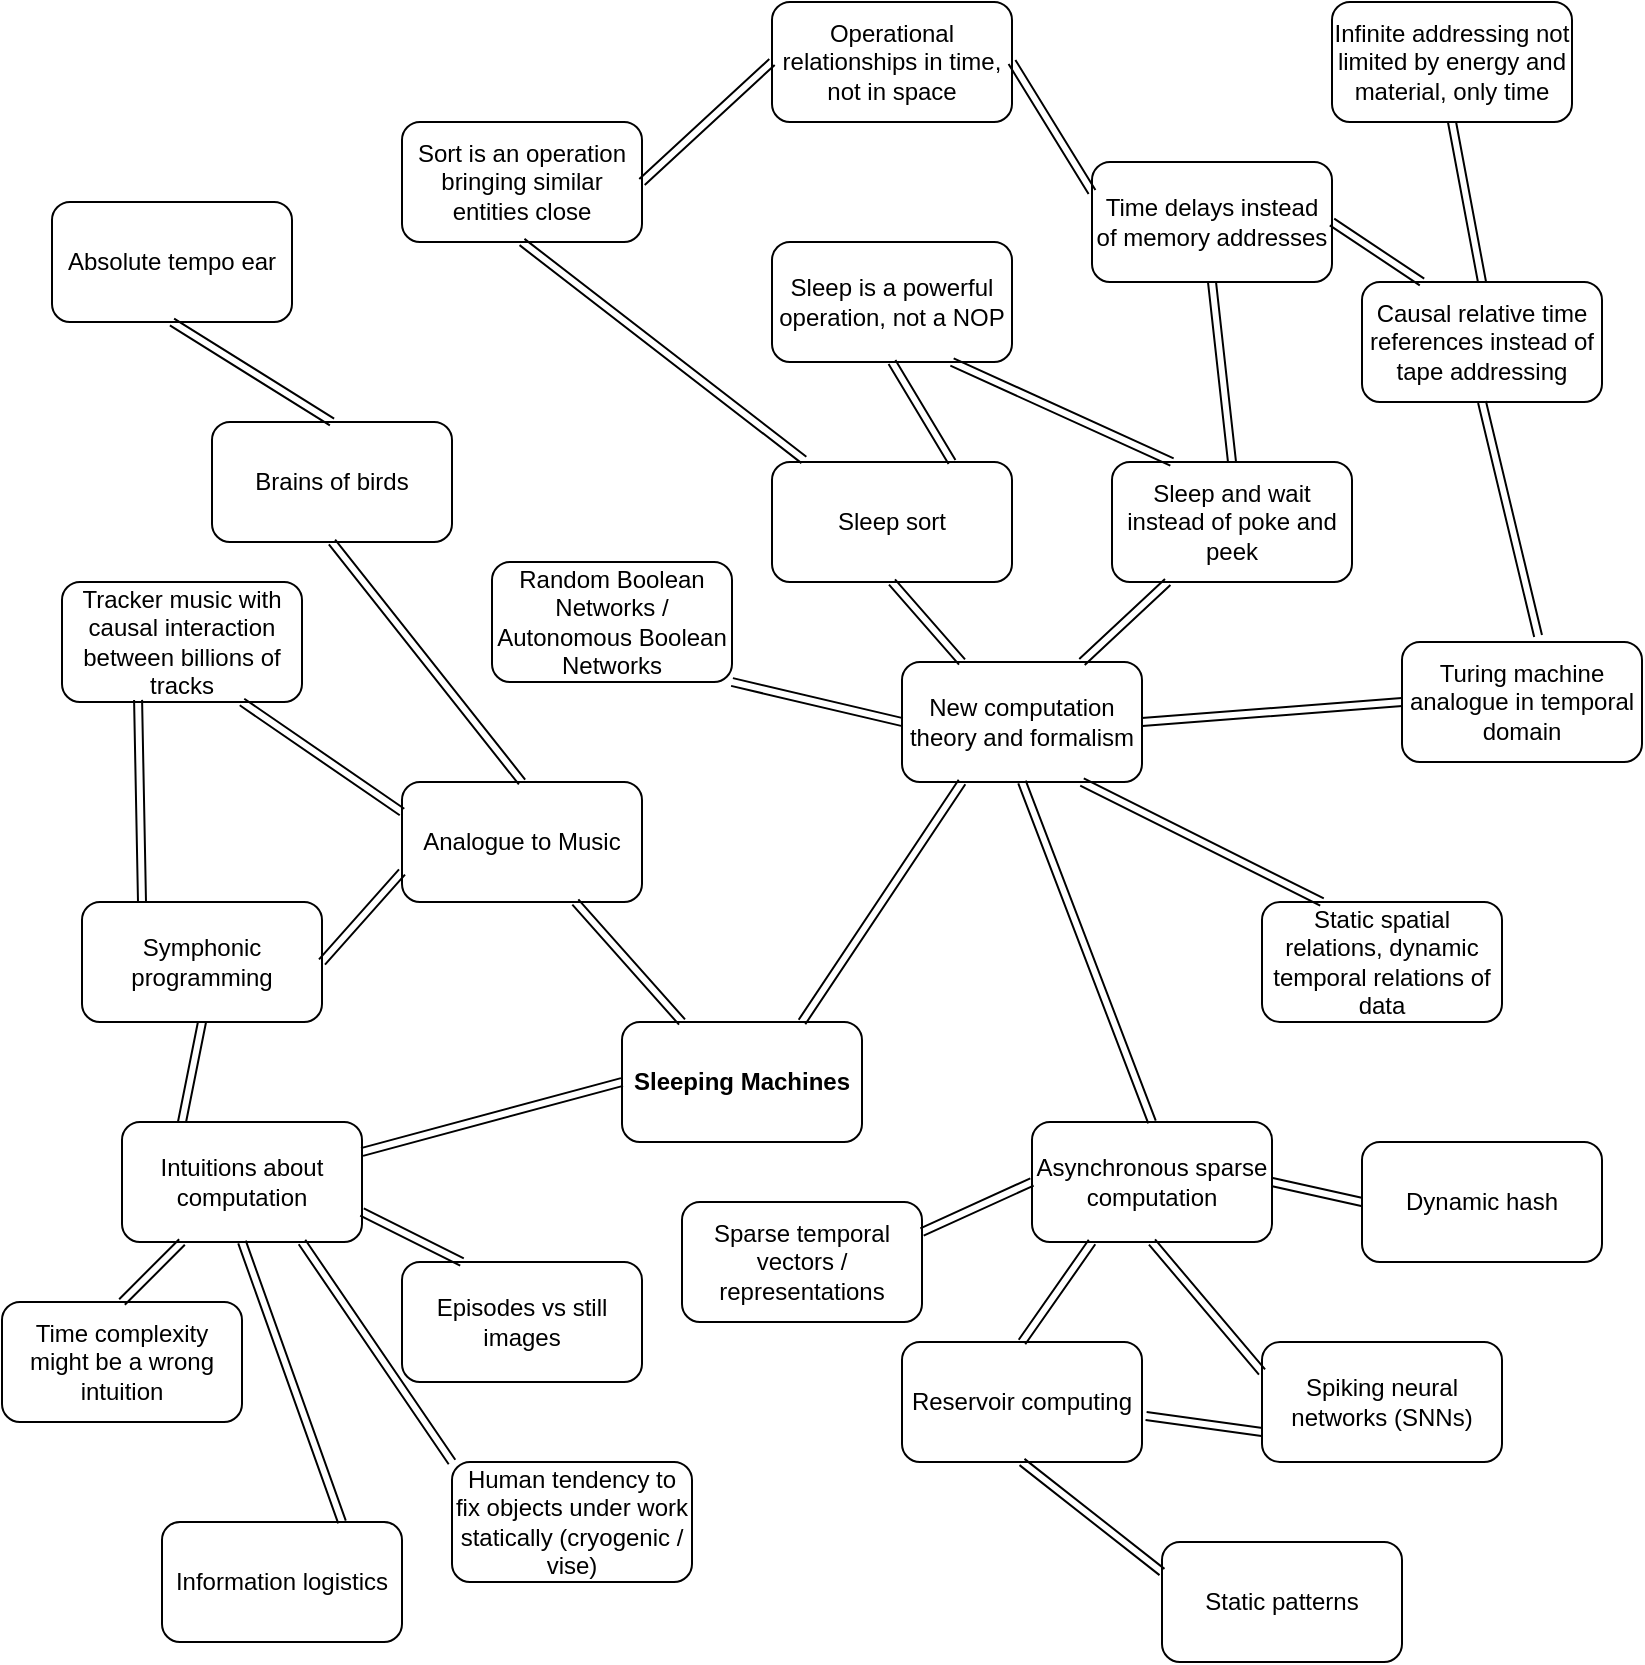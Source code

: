 <mxfile version="14.4.3" type="github">
  <diagram id="QmHcQ-5RaDjDtTa8d-uc" name="Page-1">
    <mxGraphModel dx="1350" dy="804" grid="1" gridSize="10" guides="1" tooltips="1" connect="1" arrows="1" fold="1" page="1" pageScale="1" pageWidth="850" pageHeight="1100" math="0" shadow="0">
      <root>
        <mxCell id="0" />
        <mxCell id="1" parent="0" />
        <mxCell id="vts17N3uvWWT5DIk61w_-1" value="&lt;b&gt;Sleeping Machines&lt;/b&gt;" style="rounded=1;whiteSpace=wrap;html=1;" vertex="1" parent="1">
          <mxGeometry x="325" y="570" width="120" height="60" as="geometry" />
        </mxCell>
        <mxCell id="vts17N3uvWWT5DIk61w_-2" value="Analogue to Music" style="rounded=1;whiteSpace=wrap;html=1;" vertex="1" parent="1">
          <mxGeometry x="215" y="450" width="120" height="60" as="geometry" />
        </mxCell>
        <mxCell id="vts17N3uvWWT5DIk61w_-3" value="Brains of birds" style="rounded=1;whiteSpace=wrap;html=1;" vertex="1" parent="1">
          <mxGeometry x="120" y="270" width="120" height="60" as="geometry" />
        </mxCell>
        <mxCell id="vts17N3uvWWT5DIk61w_-4" value="Absolute tempo ear" style="rounded=1;whiteSpace=wrap;html=1;" vertex="1" parent="1">
          <mxGeometry x="40" y="160" width="120" height="60" as="geometry" />
        </mxCell>
        <mxCell id="vts17N3uvWWT5DIk61w_-5" value="Tracker music with causal interaction between billions of tracks" style="rounded=1;whiteSpace=wrap;html=1;" vertex="1" parent="1">
          <mxGeometry x="45" y="350" width="120" height="60" as="geometry" />
        </mxCell>
        <mxCell id="vts17N3uvWWT5DIk61w_-6" value="New computation theory and formalism" style="rounded=1;whiteSpace=wrap;html=1;" vertex="1" parent="1">
          <mxGeometry x="465" y="390" width="120" height="60" as="geometry" />
        </mxCell>
        <mxCell id="vts17N3uvWWT5DIk61w_-7" value="Turing machine analogue in temporal domain" style="rounded=1;whiteSpace=wrap;html=1;" vertex="1" parent="1">
          <mxGeometry x="715" y="380" width="120" height="60" as="geometry" />
        </mxCell>
        <mxCell id="vts17N3uvWWT5DIk61w_-8" value="Sleep sort" style="rounded=1;whiteSpace=wrap;html=1;" vertex="1" parent="1">
          <mxGeometry x="400" y="290" width="120" height="60" as="geometry" />
        </mxCell>
        <mxCell id="vts17N3uvWWT5DIk61w_-9" value="Asynchronous sparse computation" style="rounded=1;whiteSpace=wrap;html=1;" vertex="1" parent="1">
          <mxGeometry x="530" y="620" width="120" height="60" as="geometry" />
        </mxCell>
        <mxCell id="vts17N3uvWWT5DIk61w_-10" value="Spiking neural networks (SNNs)" style="rounded=1;whiteSpace=wrap;html=1;" vertex="1" parent="1">
          <mxGeometry x="645" y="730" width="120" height="60" as="geometry" />
        </mxCell>
        <mxCell id="vts17N3uvWWT5DIk61w_-11" value="Time delays instead of memory addresses" style="rounded=1;whiteSpace=wrap;html=1;" vertex="1" parent="1">
          <mxGeometry x="560" y="140" width="120" height="60" as="geometry" />
        </mxCell>
        <mxCell id="vts17N3uvWWT5DIk61w_-12" value="Static spatial relations, dynamic temporal relations of data" style="rounded=1;whiteSpace=wrap;html=1;" vertex="1" parent="1">
          <mxGeometry x="645" y="510" width="120" height="60" as="geometry" />
        </mxCell>
        <mxCell id="vts17N3uvWWT5DIk61w_-13" value="" style="shape=link;html=1;entryX=0.25;entryY=0;entryDx=0;entryDy=0;" edge="1" parent="1" source="vts17N3uvWWT5DIk61w_-2" target="vts17N3uvWWT5DIk61w_-1">
          <mxGeometry width="100" relative="1" as="geometry">
            <mxPoint x="375" y="560" as="sourcePoint" />
            <mxPoint x="475" y="560" as="targetPoint" />
          </mxGeometry>
        </mxCell>
        <mxCell id="vts17N3uvWWT5DIk61w_-14" value="" style="shape=link;html=1;entryX=0.5;entryY=1;entryDx=0;entryDy=0;exitX=0.5;exitY=0;exitDx=0;exitDy=0;" edge="1" parent="1" source="vts17N3uvWWT5DIk61w_-2" target="vts17N3uvWWT5DIk61w_-3">
          <mxGeometry width="100" relative="1" as="geometry">
            <mxPoint x="205" y="390" as="sourcePoint" />
            <mxPoint x="305" y="390" as="targetPoint" />
          </mxGeometry>
        </mxCell>
        <mxCell id="vts17N3uvWWT5DIk61w_-15" value="" style="shape=link;html=1;entryX=0;entryY=0.25;entryDx=0;entryDy=0;exitX=0.75;exitY=1;exitDx=0;exitDy=0;" edge="1" parent="1" source="vts17N3uvWWT5DIk61w_-5" target="vts17N3uvWWT5DIk61w_-2">
          <mxGeometry width="100" relative="1" as="geometry">
            <mxPoint x="115" y="510" as="sourcePoint" />
            <mxPoint x="215" y="510" as="targetPoint" />
          </mxGeometry>
        </mxCell>
        <mxCell id="vts17N3uvWWT5DIk61w_-16" value="Sleep and wait instead of poke and peek" style="rounded=1;whiteSpace=wrap;html=1;" vertex="1" parent="1">
          <mxGeometry x="570" y="290" width="120" height="60" as="geometry" />
        </mxCell>
        <mxCell id="vts17N3uvWWT5DIk61w_-17" value="" style="shape=link;html=1;exitX=0.5;exitY=1;exitDx=0;exitDy=0;entryX=0.5;entryY=0;entryDx=0;entryDy=0;" edge="1" parent="1" source="vts17N3uvWWT5DIk61w_-4" target="vts17N3uvWWT5DIk61w_-3">
          <mxGeometry width="100" relative="1" as="geometry">
            <mxPoint x="375" y="560" as="sourcePoint" />
            <mxPoint x="475" y="560" as="targetPoint" />
          </mxGeometry>
        </mxCell>
        <mxCell id="vts17N3uvWWT5DIk61w_-18" value="" style="shape=link;html=1;entryX=0.75;entryY=0;entryDx=0;entryDy=0;exitX=0.25;exitY=1;exitDx=0;exitDy=0;" edge="1" parent="1" source="vts17N3uvWWT5DIk61w_-6" target="vts17N3uvWWT5DIk61w_-1">
          <mxGeometry width="100" relative="1" as="geometry">
            <mxPoint x="405" y="490" as="sourcePoint" />
            <mxPoint x="445" y="550" as="targetPoint" />
          </mxGeometry>
        </mxCell>
        <mxCell id="vts17N3uvWWT5DIk61w_-19" value="" style="shape=link;html=1;entryX=0.75;entryY=0;entryDx=0;entryDy=0;" edge="1" parent="1" source="vts17N3uvWWT5DIk61w_-16" target="vts17N3uvWWT5DIk61w_-6">
          <mxGeometry width="100" relative="1" as="geometry">
            <mxPoint x="455" y="350" as="sourcePoint" />
            <mxPoint x="555" y="350" as="targetPoint" />
          </mxGeometry>
        </mxCell>
        <mxCell id="vts17N3uvWWT5DIk61w_-20" value="" style="shape=link;html=1;exitX=0.25;exitY=0;exitDx=0;exitDy=0;entryX=0.5;entryY=1;entryDx=0;entryDy=0;" edge="1" parent="1" source="vts17N3uvWWT5DIk61w_-6" target="vts17N3uvWWT5DIk61w_-8">
          <mxGeometry width="100" relative="1" as="geometry">
            <mxPoint x="545" y="360" as="sourcePoint" />
            <mxPoint x="645" y="360" as="targetPoint" />
          </mxGeometry>
        </mxCell>
        <mxCell id="vts17N3uvWWT5DIk61w_-21" value="" style="shape=link;html=1;exitX=0.75;exitY=1;exitDx=0;exitDy=0;entryX=0.25;entryY=0;entryDx=0;entryDy=0;" edge="1" parent="1" source="vts17N3uvWWT5DIk61w_-6" target="vts17N3uvWWT5DIk61w_-12">
          <mxGeometry width="100" relative="1" as="geometry">
            <mxPoint x="565" y="490" as="sourcePoint" />
            <mxPoint x="665" y="490" as="targetPoint" />
          </mxGeometry>
        </mxCell>
        <mxCell id="vts17N3uvWWT5DIk61w_-22" value="" style="shape=link;html=1;entryX=0.5;entryY=0;entryDx=0;entryDy=0;exitX=0.5;exitY=1;exitDx=0;exitDy=0;" edge="1" parent="1" source="vts17N3uvWWT5DIk61w_-11" target="vts17N3uvWWT5DIk61w_-16">
          <mxGeometry width="100" relative="1" as="geometry">
            <mxPoint x="335" y="240" as="sourcePoint" />
            <mxPoint x="435" y="240" as="targetPoint" />
          </mxGeometry>
        </mxCell>
        <mxCell id="vts17N3uvWWT5DIk61w_-23" value="" style="shape=link;html=1;exitX=1;exitY=0.5;exitDx=0;exitDy=0;entryX=0;entryY=0.5;entryDx=0;entryDy=0;" edge="1" parent="1" source="vts17N3uvWWT5DIk61w_-6" target="vts17N3uvWWT5DIk61w_-7">
          <mxGeometry width="100" relative="1" as="geometry">
            <mxPoint x="625" y="450" as="sourcePoint" />
            <mxPoint x="725" y="450" as="targetPoint" />
          </mxGeometry>
        </mxCell>
        <mxCell id="vts17N3uvWWT5DIk61w_-24" value="" style="shape=link;html=1;exitX=0.5;exitY=1;exitDx=0;exitDy=0;entryX=0.5;entryY=0;entryDx=0;entryDy=0;" edge="1" parent="1" source="vts17N3uvWWT5DIk61w_-6" target="vts17N3uvWWT5DIk61w_-9">
          <mxGeometry width="100" relative="1" as="geometry">
            <mxPoint x="395" y="690" as="sourcePoint" />
            <mxPoint x="495" y="690" as="targetPoint" />
          </mxGeometry>
        </mxCell>
        <mxCell id="vts17N3uvWWT5DIk61w_-25" value="" style="shape=link;html=1;exitX=0.5;exitY=1;exitDx=0;exitDy=0;entryX=0;entryY=0.25;entryDx=0;entryDy=0;" edge="1" parent="1" source="vts17N3uvWWT5DIk61w_-9" target="vts17N3uvWWT5DIk61w_-10">
          <mxGeometry width="100" relative="1" as="geometry">
            <mxPoint x="585" y="720" as="sourcePoint" />
            <mxPoint x="685" y="720" as="targetPoint" />
          </mxGeometry>
        </mxCell>
        <mxCell id="vts17N3uvWWT5DIk61w_-26" value="Dynamic hash" style="rounded=1;whiteSpace=wrap;html=1;" vertex="1" parent="1">
          <mxGeometry x="695" y="630" width="120" height="60" as="geometry" />
        </mxCell>
        <mxCell id="vts17N3uvWWT5DIk61w_-27" value="" style="shape=link;html=1;entryX=0;entryY=0.5;entryDx=0;entryDy=0;exitX=1;exitY=0.5;exitDx=0;exitDy=0;" edge="1" parent="1" source="vts17N3uvWWT5DIk61w_-9" target="vts17N3uvWWT5DIk61w_-26">
          <mxGeometry width="100" relative="1" as="geometry">
            <mxPoint x="515" y="730" as="sourcePoint" />
            <mxPoint x="615" y="730" as="targetPoint" />
          </mxGeometry>
        </mxCell>
        <mxCell id="vts17N3uvWWT5DIk61w_-28" value="Reservoir computing" style="rounded=1;whiteSpace=wrap;html=1;" vertex="1" parent="1">
          <mxGeometry x="465" y="730" width="120" height="60" as="geometry" />
        </mxCell>
        <mxCell id="vts17N3uvWWT5DIk61w_-29" value="Static patterns" style="rounded=1;whiteSpace=wrap;html=1;" vertex="1" parent="1">
          <mxGeometry x="595" y="830" width="120" height="60" as="geometry" />
        </mxCell>
        <mxCell id="vts17N3uvWWT5DIk61w_-30" value="" style="shape=link;html=1;entryX=0.25;entryY=1;entryDx=0;entryDy=0;exitX=0.5;exitY=0;exitDx=0;exitDy=0;" edge="1" parent="1" source="vts17N3uvWWT5DIk61w_-28" target="vts17N3uvWWT5DIk61w_-9">
          <mxGeometry width="100" relative="1" as="geometry">
            <mxPoint x="425" y="720" as="sourcePoint" />
            <mxPoint x="525" y="720" as="targetPoint" />
          </mxGeometry>
        </mxCell>
        <mxCell id="vts17N3uvWWT5DIk61w_-31" value="" style="shape=link;html=1;entryX=0;entryY=0.25;entryDx=0;entryDy=0;exitX=0.5;exitY=1;exitDx=0;exitDy=0;" edge="1" parent="1" source="vts17N3uvWWT5DIk61w_-28" target="vts17N3uvWWT5DIk61w_-29">
          <mxGeometry width="100" relative="1" as="geometry">
            <mxPoint x="525" y="840" as="sourcePoint" />
            <mxPoint x="625" y="840" as="targetPoint" />
          </mxGeometry>
        </mxCell>
        <mxCell id="vts17N3uvWWT5DIk61w_-32" value="" style="shape=link;html=1;entryX=0;entryY=0.75;entryDx=0;entryDy=0;exitX=1.017;exitY=0.617;exitDx=0;exitDy=0;exitPerimeter=0;" edge="1" parent="1" source="vts17N3uvWWT5DIk61w_-28" target="vts17N3uvWWT5DIk61w_-10">
          <mxGeometry width="100" relative="1" as="geometry">
            <mxPoint x="525" y="810" as="sourcePoint" />
            <mxPoint x="625" y="810" as="targetPoint" />
          </mxGeometry>
        </mxCell>
        <mxCell id="vts17N3uvWWT5DIk61w_-33" value="Sparse temporal vectors / representations" style="rounded=1;whiteSpace=wrap;html=1;" vertex="1" parent="1">
          <mxGeometry x="355" y="660" width="120" height="60" as="geometry" />
        </mxCell>
        <mxCell id="vts17N3uvWWT5DIk61w_-34" value="" style="shape=link;html=1;exitX=1;exitY=0.25;exitDx=0;exitDy=0;entryX=0;entryY=0.5;entryDx=0;entryDy=0;" edge="1" parent="1" source="vts17N3uvWWT5DIk61w_-33" target="vts17N3uvWWT5DIk61w_-9">
          <mxGeometry width="100" relative="1" as="geometry">
            <mxPoint x="325" y="680" as="sourcePoint" />
            <mxPoint x="425" y="680" as="targetPoint" />
          </mxGeometry>
        </mxCell>
        <mxCell id="vts17N3uvWWT5DIk61w_-35" value="Intuitions about computation" style="rounded=1;whiteSpace=wrap;html=1;" vertex="1" parent="1">
          <mxGeometry x="75" y="620" width="120" height="60" as="geometry" />
        </mxCell>
        <mxCell id="vts17N3uvWWT5DIk61w_-36" value="Human tendency to fix objects under work statically (cryogenic / vise)" style="rounded=1;whiteSpace=wrap;html=1;" vertex="1" parent="1">
          <mxGeometry x="240" y="790" width="120" height="60" as="geometry" />
        </mxCell>
        <mxCell id="vts17N3uvWWT5DIk61w_-37" value="Time complexity might be a wrong intuition" style="rounded=1;whiteSpace=wrap;html=1;" vertex="1" parent="1">
          <mxGeometry x="15" y="710" width="120" height="60" as="geometry" />
        </mxCell>
        <mxCell id="vts17N3uvWWT5DIk61w_-38" value="" style="shape=link;html=1;entryX=0.25;entryY=1;entryDx=0;entryDy=0;exitX=0.5;exitY=0;exitDx=0;exitDy=0;" edge="1" parent="1" source="vts17N3uvWWT5DIk61w_-37" target="vts17N3uvWWT5DIk61w_-35">
          <mxGeometry width="100" relative="1" as="geometry">
            <mxPoint x="35" y="590" as="sourcePoint" />
            <mxPoint x="135" y="590" as="targetPoint" />
          </mxGeometry>
        </mxCell>
        <mxCell id="vts17N3uvWWT5DIk61w_-39" value="" style="shape=link;html=1;entryX=0;entryY=0;entryDx=0;entryDy=0;exitX=0.75;exitY=1;exitDx=0;exitDy=0;" edge="1" parent="1" source="vts17N3uvWWT5DIk61w_-35" target="vts17N3uvWWT5DIk61w_-36">
          <mxGeometry width="100" relative="1" as="geometry">
            <mxPoint x="85" y="730" as="sourcePoint" />
            <mxPoint x="185" y="730" as="targetPoint" />
          </mxGeometry>
        </mxCell>
        <mxCell id="vts17N3uvWWT5DIk61w_-40" value="" style="shape=link;html=1;entryX=0;entryY=0.5;entryDx=0;entryDy=0;exitX=1;exitY=0.25;exitDx=0;exitDy=0;" edge="1" parent="1" source="vts17N3uvWWT5DIk61w_-35" target="vts17N3uvWWT5DIk61w_-1">
          <mxGeometry width="100" relative="1" as="geometry">
            <mxPoint x="195" y="600" as="sourcePoint" />
            <mxPoint x="295" y="600" as="targetPoint" />
          </mxGeometry>
        </mxCell>
        <mxCell id="vts17N3uvWWT5DIk61w_-41" value="Episodes vs still images" style="rounded=1;whiteSpace=wrap;html=1;" vertex="1" parent="1">
          <mxGeometry x="215" y="690" width="120" height="60" as="geometry" />
        </mxCell>
        <mxCell id="vts17N3uvWWT5DIk61w_-42" value="" style="shape=link;html=1;exitX=1;exitY=0.75;exitDx=0;exitDy=0;entryX=0.25;entryY=0;entryDx=0;entryDy=0;" edge="1" parent="1" source="vts17N3uvWWT5DIk61w_-35" target="vts17N3uvWWT5DIk61w_-41">
          <mxGeometry width="100" relative="1" as="geometry">
            <mxPoint x="165" y="680" as="sourcePoint" />
            <mxPoint x="265" y="680" as="targetPoint" />
          </mxGeometry>
        </mxCell>
        <mxCell id="vts17N3uvWWT5DIk61w_-43" value="Symphonic programming" style="rounded=1;whiteSpace=wrap;html=1;" vertex="1" parent="1">
          <mxGeometry x="55" y="510" width="120" height="60" as="geometry" />
        </mxCell>
        <mxCell id="vts17N3uvWWT5DIk61w_-44" value="" style="shape=link;html=1;exitX=1;exitY=0.5;exitDx=0;exitDy=0;entryX=0;entryY=0.75;entryDx=0;entryDy=0;" edge="1" parent="1" source="vts17N3uvWWT5DIk61w_-43" target="vts17N3uvWWT5DIk61w_-2">
          <mxGeometry width="100" relative="1" as="geometry">
            <mxPoint x="175" y="560" as="sourcePoint" />
            <mxPoint x="275" y="560" as="targetPoint" />
          </mxGeometry>
        </mxCell>
        <mxCell id="vts17N3uvWWT5DIk61w_-45" value="" style="shape=link;html=1;exitX=0.317;exitY=0.983;exitDx=0;exitDy=0;exitPerimeter=0;entryX=0.25;entryY=0;entryDx=0;entryDy=0;" edge="1" parent="1" source="vts17N3uvWWT5DIk61w_-5" target="vts17N3uvWWT5DIk61w_-43">
          <mxGeometry width="100" relative="1" as="geometry">
            <mxPoint x="55" y="450" as="sourcePoint" />
            <mxPoint x="155" y="450" as="targetPoint" />
          </mxGeometry>
        </mxCell>
        <mxCell id="vts17N3uvWWT5DIk61w_-46" value="" style="shape=link;html=1;entryX=0.25;entryY=0;entryDx=0;entryDy=0;exitX=0.5;exitY=1;exitDx=0;exitDy=0;" edge="1" parent="1" source="vts17N3uvWWT5DIk61w_-43" target="vts17N3uvWWT5DIk61w_-35">
          <mxGeometry width="100" relative="1" as="geometry">
            <mxPoint x="45" y="600" as="sourcePoint" />
            <mxPoint x="145" y="600" as="targetPoint" />
          </mxGeometry>
        </mxCell>
        <mxCell id="vts17N3uvWWT5DIk61w_-47" value="Causal relative time references instead of tape addressing" style="rounded=1;whiteSpace=wrap;html=1;" vertex="1" parent="1">
          <mxGeometry x="695" y="200" width="120" height="60" as="geometry" />
        </mxCell>
        <mxCell id="vts17N3uvWWT5DIk61w_-48" value="" style="shape=link;html=1;entryX=0.567;entryY=-0.05;entryDx=0;entryDy=0;entryPerimeter=0;exitX=0.5;exitY=1;exitDx=0;exitDy=0;" edge="1" parent="1" source="vts17N3uvWWT5DIk61w_-47" target="vts17N3uvWWT5DIk61w_-7">
          <mxGeometry width="100" relative="1" as="geometry">
            <mxPoint x="715" y="320" as="sourcePoint" />
            <mxPoint x="815" y="320" as="targetPoint" />
          </mxGeometry>
        </mxCell>
        <mxCell id="vts17N3uvWWT5DIk61w_-49" value="" style="shape=link;html=1;entryX=0.25;entryY=0;entryDx=0;entryDy=0;exitX=1;exitY=0.5;exitDx=0;exitDy=0;" edge="1" parent="1" source="vts17N3uvWWT5DIk61w_-11" target="vts17N3uvWWT5DIk61w_-47">
          <mxGeometry width="100" relative="1" as="geometry">
            <mxPoint x="575" y="250" as="sourcePoint" />
            <mxPoint x="675" y="250" as="targetPoint" />
          </mxGeometry>
        </mxCell>
        <mxCell id="vts17N3uvWWT5DIk61w_-50" value="Infinite addressing not limited by energy and material, only time" style="rounded=1;whiteSpace=wrap;html=1;" vertex="1" parent="1">
          <mxGeometry x="680" y="60" width="120" height="60" as="geometry" />
        </mxCell>
        <mxCell id="vts17N3uvWWT5DIk61w_-51" value="" style="shape=link;html=1;entryX=0.5;entryY=0;entryDx=0;entryDy=0;exitX=0.5;exitY=1;exitDx=0;exitDy=0;" edge="1" parent="1" source="vts17N3uvWWT5DIk61w_-50" target="vts17N3uvWWT5DIk61w_-47">
          <mxGeometry width="100" relative="1" as="geometry">
            <mxPoint x="660" y="140" as="sourcePoint" />
            <mxPoint x="760" y="140" as="targetPoint" />
          </mxGeometry>
        </mxCell>
        <mxCell id="vts17N3uvWWT5DIk61w_-52" value="Sleep is a powerful operation, not a NOP" style="rounded=1;whiteSpace=wrap;html=1;" vertex="1" parent="1">
          <mxGeometry x="400" y="180" width="120" height="60" as="geometry" />
        </mxCell>
        <mxCell id="vts17N3uvWWT5DIk61w_-53" value="" style="shape=link;html=1;entryX=0.75;entryY=0;entryDx=0;entryDy=0;exitX=0.5;exitY=1;exitDx=0;exitDy=0;" edge="1" parent="1" source="vts17N3uvWWT5DIk61w_-52" target="vts17N3uvWWT5DIk61w_-8">
          <mxGeometry width="100" relative="1" as="geometry">
            <mxPoint x="280" y="310" as="sourcePoint" />
            <mxPoint x="380" y="310" as="targetPoint" />
          </mxGeometry>
        </mxCell>
        <mxCell id="vts17N3uvWWT5DIk61w_-54" value="" style="shape=link;html=1;entryX=0.25;entryY=0;entryDx=0;entryDy=0;exitX=0.75;exitY=1;exitDx=0;exitDy=0;" edge="1" parent="1" source="vts17N3uvWWT5DIk61w_-52" target="vts17N3uvWWT5DIk61w_-16">
          <mxGeometry width="100" relative="1" as="geometry">
            <mxPoint x="470" y="270" as="sourcePoint" />
            <mxPoint x="570" y="270" as="targetPoint" />
          </mxGeometry>
        </mxCell>
        <mxCell id="vts17N3uvWWT5DIk61w_-55" value="Sort is an operation bringing similar entities close" style="rounded=1;whiteSpace=wrap;html=1;" vertex="1" parent="1">
          <mxGeometry x="215" y="120" width="120" height="60" as="geometry" />
        </mxCell>
        <mxCell id="vts17N3uvWWT5DIk61w_-56" value="" style="shape=link;html=1;entryX=0.133;entryY=-0.017;entryDx=0;entryDy=0;entryPerimeter=0;exitX=0.5;exitY=1;exitDx=0;exitDy=0;" edge="1" parent="1" source="vts17N3uvWWT5DIk61w_-55" target="vts17N3uvWWT5DIk61w_-8">
          <mxGeometry width="100" relative="1" as="geometry">
            <mxPoint x="260" y="220" as="sourcePoint" />
            <mxPoint x="360" y="220" as="targetPoint" />
          </mxGeometry>
        </mxCell>
        <mxCell id="vts17N3uvWWT5DIk61w_-57" value="Operational relationships in time, not in space" style="rounded=1;whiteSpace=wrap;html=1;" vertex="1" parent="1">
          <mxGeometry x="400" y="60" width="120" height="60" as="geometry" />
        </mxCell>
        <mxCell id="vts17N3uvWWT5DIk61w_-58" value="" style="shape=link;html=1;exitX=1;exitY=0.5;exitDx=0;exitDy=0;entryX=0;entryY=0.25;entryDx=0;entryDy=0;" edge="1" parent="1" source="vts17N3uvWWT5DIk61w_-57" target="vts17N3uvWWT5DIk61w_-11">
          <mxGeometry width="100" relative="1" as="geometry">
            <mxPoint x="550" y="80" as="sourcePoint" />
            <mxPoint x="650" y="80" as="targetPoint" />
          </mxGeometry>
        </mxCell>
        <mxCell id="vts17N3uvWWT5DIk61w_-59" value="" style="shape=link;html=1;exitX=1;exitY=0.5;exitDx=0;exitDy=0;entryX=0;entryY=0.5;entryDx=0;entryDy=0;" edge="1" parent="1" source="vts17N3uvWWT5DIk61w_-55" target="vts17N3uvWWT5DIk61w_-57">
          <mxGeometry width="100" relative="1" as="geometry">
            <mxPoint x="370" y="150" as="sourcePoint" />
            <mxPoint x="470" y="150" as="targetPoint" />
          </mxGeometry>
        </mxCell>
        <mxCell id="vts17N3uvWWT5DIk61w_-60" value="Information logistics" style="rounded=1;whiteSpace=wrap;html=1;" vertex="1" parent="1">
          <mxGeometry x="95" y="820" width="120" height="60" as="geometry" />
        </mxCell>
        <mxCell id="vts17N3uvWWT5DIk61w_-61" value="" style="shape=link;html=1;entryX=0.75;entryY=0;entryDx=0;entryDy=0;exitX=0.5;exitY=1;exitDx=0;exitDy=0;" edge="1" parent="1" source="vts17N3uvWWT5DIk61w_-35" target="vts17N3uvWWT5DIk61w_-60">
          <mxGeometry width="100" relative="1" as="geometry">
            <mxPoint x="130" y="750" as="sourcePoint" />
            <mxPoint x="230" y="750" as="targetPoint" />
          </mxGeometry>
        </mxCell>
        <mxCell id="vts17N3uvWWT5DIk61w_-62" value="Random Boolean Networks / Autonomous Boolean Networks" style="rounded=1;whiteSpace=wrap;html=1;" vertex="1" parent="1">
          <mxGeometry x="260" y="340" width="120" height="60" as="geometry" />
        </mxCell>
        <mxCell id="vts17N3uvWWT5DIk61w_-63" value="" style="shape=link;html=1;entryX=0;entryY=0.5;entryDx=0;entryDy=0;exitX=1;exitY=1;exitDx=0;exitDy=0;" edge="1" parent="1" source="vts17N3uvWWT5DIk61w_-62" target="vts17N3uvWWT5DIk61w_-6">
          <mxGeometry width="100" relative="1" as="geometry">
            <mxPoint x="350" y="420" as="sourcePoint" />
            <mxPoint x="450" y="420" as="targetPoint" />
          </mxGeometry>
        </mxCell>
      </root>
    </mxGraphModel>
  </diagram>
</mxfile>
